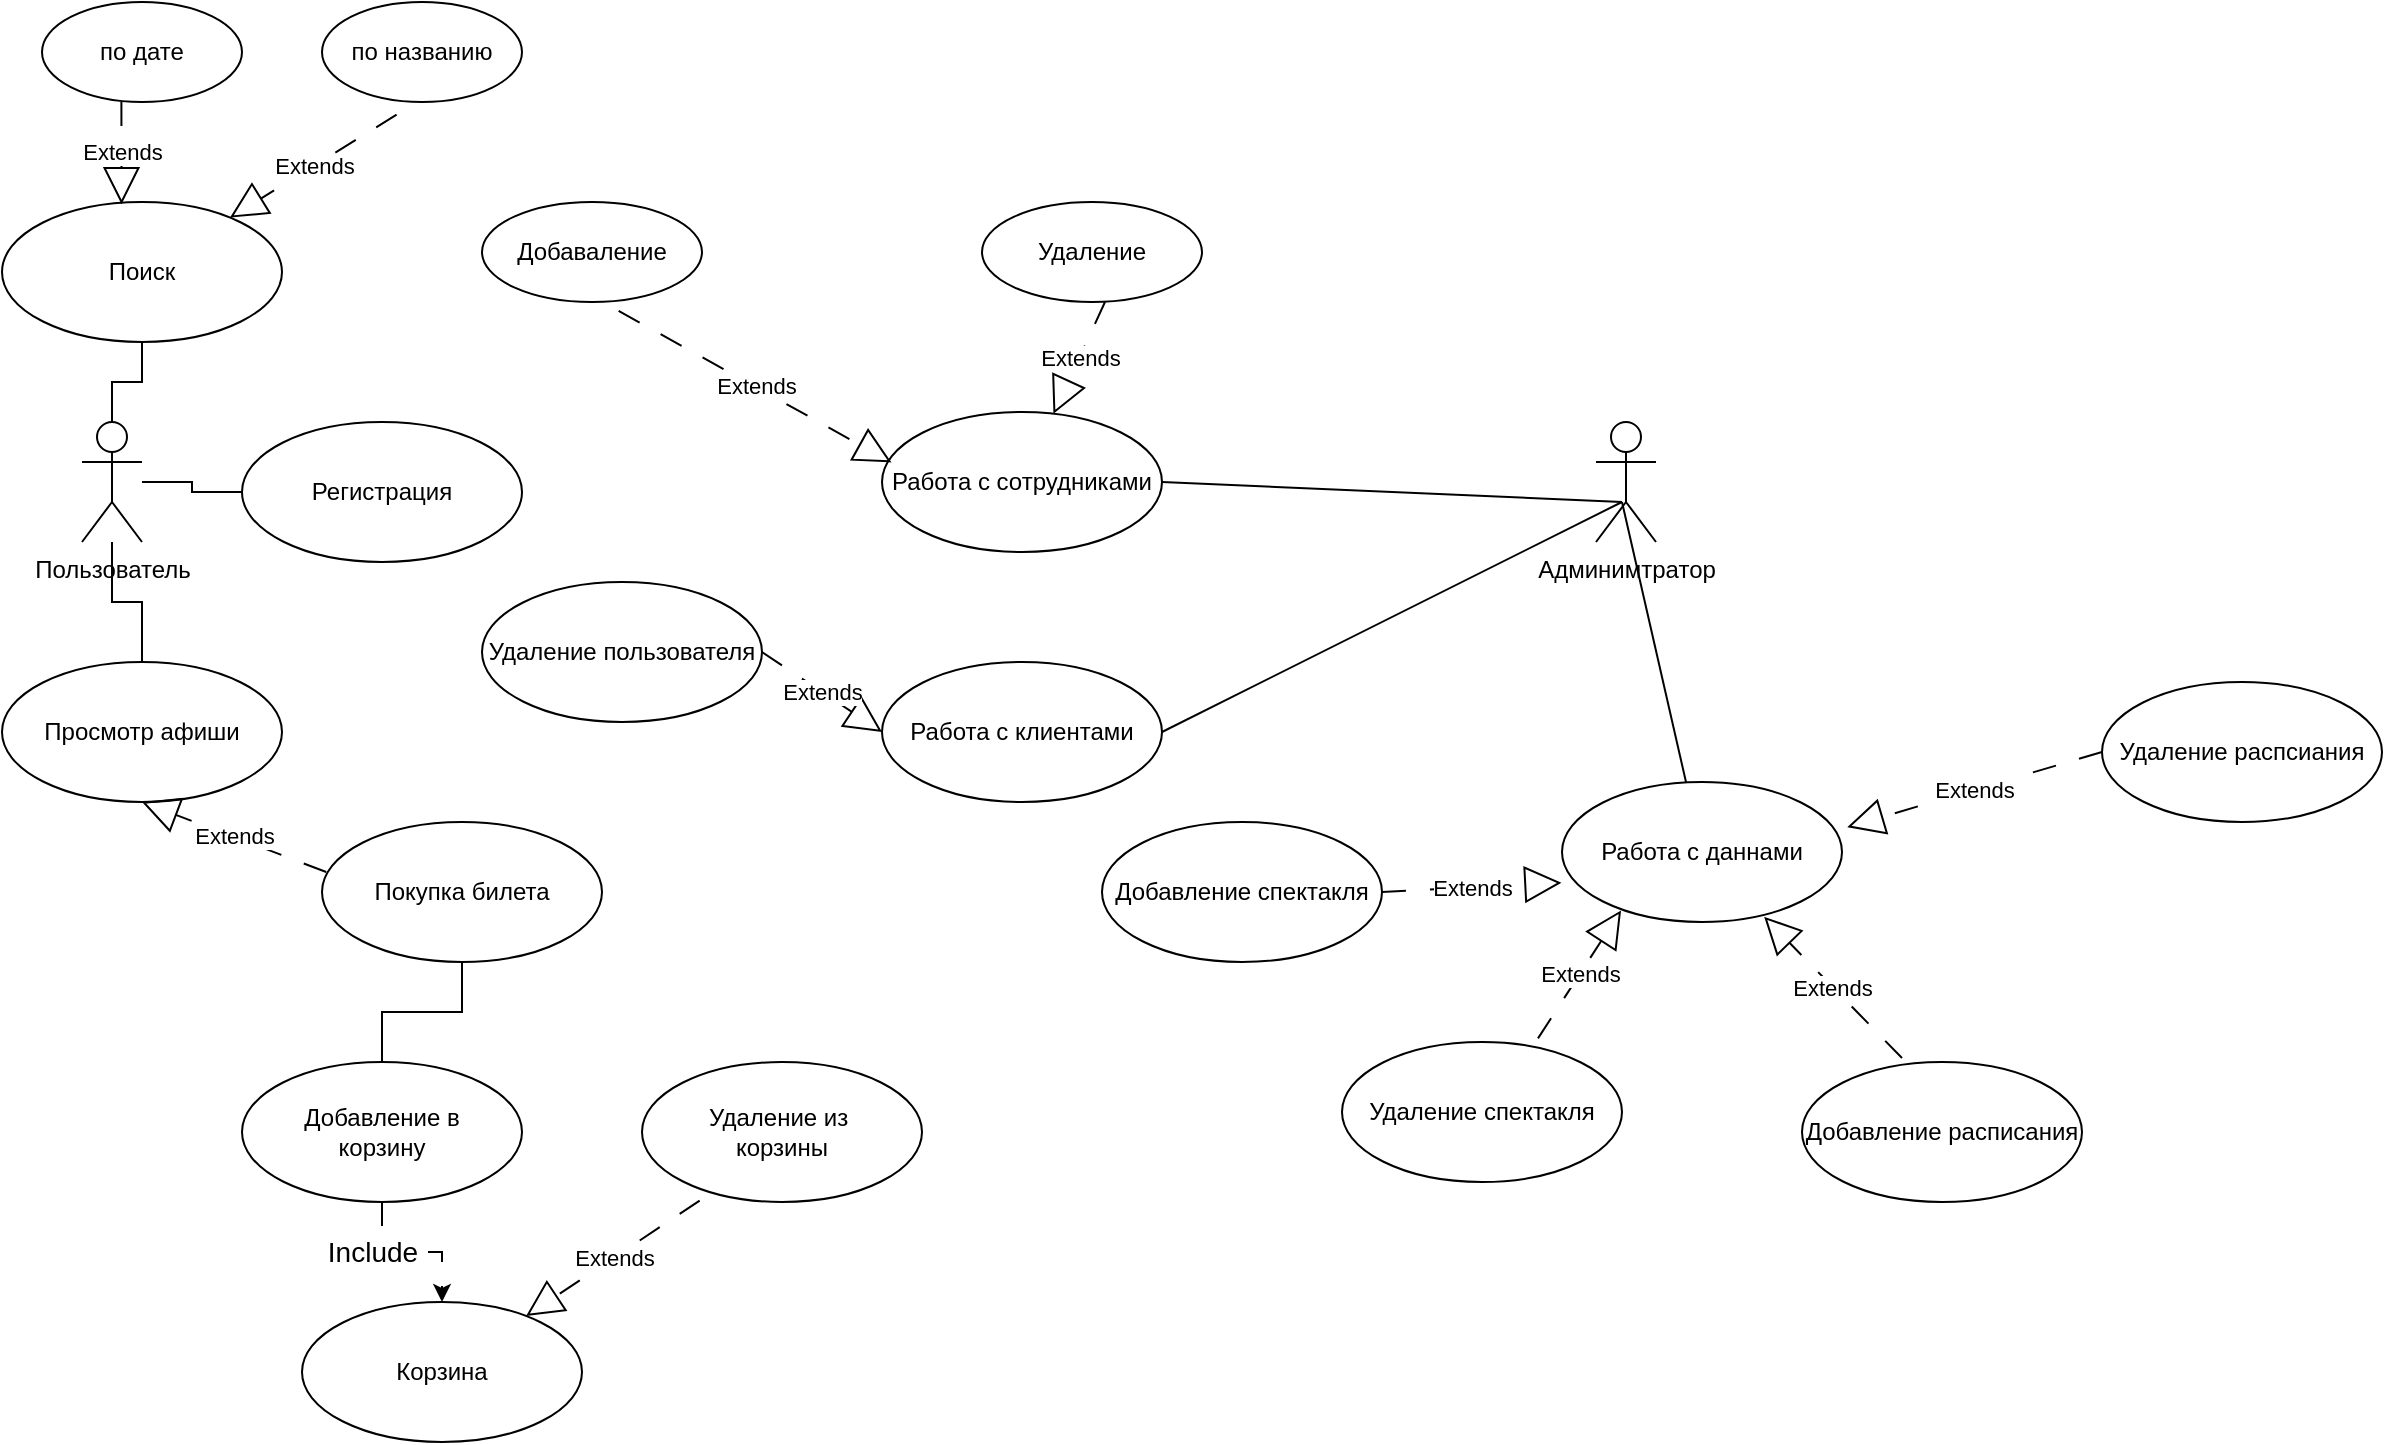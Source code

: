 <mxfile version="21.2.9" type="device">
  <diagram name="Страница 1" id="dPIl-EwfWimoThPy94Qa">
    <mxGraphModel dx="1328" dy="775" grid="0" gridSize="10" guides="1" tooltips="1" connect="1" arrows="1" fold="1" page="1" pageScale="1" pageWidth="827" pageHeight="1169" math="0" shadow="0">
      <root>
        <mxCell id="0" />
        <mxCell id="1" parent="0" />
        <mxCell id="Gj67IJb_4u0pE-U6EMKs-14" value="" style="edgeStyle=orthogonalEdgeStyle;rounded=0;orthogonalLoop=1;jettySize=auto;html=1;endArrow=none;endFill=0;" edge="1" parent="1" source="Z-zv3DYxLJXCFYxUcZxL-1" target="Gj67IJb_4u0pE-U6EMKs-10">
          <mxGeometry relative="1" as="geometry" />
        </mxCell>
        <mxCell id="Z-zv3DYxLJXCFYxUcZxL-1" value="Пользователь" style="shape=umlActor;verticalLabelPosition=bottom;verticalAlign=top;html=1;outlineConnect=0;" parent="1" vertex="1">
          <mxGeometry x="40" y="240" width="30" height="60" as="geometry" />
        </mxCell>
        <mxCell id="Z-zv3DYxLJXCFYxUcZxL-17" value="Админимтратор" style="shape=umlActor;verticalLabelPosition=bottom;verticalAlign=top;html=1;outlineConnect=0;" parent="1" vertex="1">
          <mxGeometry x="797" y="240" width="30" height="60" as="geometry" />
        </mxCell>
        <mxCell id="Gj67IJb_4u0pE-U6EMKs-6" value="" style="edgeStyle=orthogonalEdgeStyle;rounded=0;orthogonalLoop=1;jettySize=auto;html=1;endArrow=none;endFill=0;" edge="1" parent="1" source="Gj67IJb_4u0pE-U6EMKs-1" target="Z-zv3DYxLJXCFYxUcZxL-1">
          <mxGeometry relative="1" as="geometry" />
        </mxCell>
        <mxCell id="Gj67IJb_4u0pE-U6EMKs-1" value="Просмотр афиши" style="ellipse;whiteSpace=wrap;html=1;" vertex="1" parent="1">
          <mxGeometry y="360" width="140" height="70" as="geometry" />
        </mxCell>
        <mxCell id="Gj67IJb_4u0pE-U6EMKs-5" value="" style="edgeStyle=orthogonalEdgeStyle;rounded=0;orthogonalLoop=1;jettySize=auto;html=1;endArrow=none;endFill=0;" edge="1" parent="1" source="Gj67IJb_4u0pE-U6EMKs-2" target="Z-zv3DYxLJXCFYxUcZxL-1">
          <mxGeometry relative="1" as="geometry" />
        </mxCell>
        <mxCell id="Gj67IJb_4u0pE-U6EMKs-2" value="Поиск" style="ellipse;whiteSpace=wrap;html=1;" vertex="1" parent="1">
          <mxGeometry y="130" width="140" height="70" as="geometry" />
        </mxCell>
        <mxCell id="Gj67IJb_4u0pE-U6EMKs-3" value="по дате" style="ellipse;whiteSpace=wrap;html=1;" vertex="1" parent="1">
          <mxGeometry x="20" y="30" width="100" height="50" as="geometry" />
        </mxCell>
        <mxCell id="Gj67IJb_4u0pE-U6EMKs-4" value="по названию" style="ellipse;whiteSpace=wrap;html=1;" vertex="1" parent="1">
          <mxGeometry x="160" y="30" width="100" height="50" as="geometry" />
        </mxCell>
        <mxCell id="Gj67IJb_4u0pE-U6EMKs-8" value="Extends" style="endArrow=block;endSize=16;endFill=0;html=1;rounded=0;exitX=0.373;exitY=1.127;exitDx=0;exitDy=0;exitPerimeter=0;dashed=1;dashPattern=12 12;" edge="1" parent="1" source="Gj67IJb_4u0pE-U6EMKs-4" target="Gj67IJb_4u0pE-U6EMKs-2">
          <mxGeometry width="160" relative="1" as="geometry">
            <mxPoint x="450" y="250" as="sourcePoint" />
            <mxPoint x="610" y="250" as="targetPoint" />
          </mxGeometry>
        </mxCell>
        <mxCell id="Gj67IJb_4u0pE-U6EMKs-9" value="Extends" style="endArrow=block;endSize=16;endFill=0;html=1;rounded=0;exitX=0.397;exitY=0.999;exitDx=0;exitDy=0;exitPerimeter=0;entryX=0.427;entryY=0.016;entryDx=0;entryDy=0;entryPerimeter=0;dashed=1;dashPattern=12 12;" edge="1" parent="1" source="Gj67IJb_4u0pE-U6EMKs-3" target="Gj67IJb_4u0pE-U6EMKs-2">
          <mxGeometry width="160" relative="1" as="geometry">
            <mxPoint x="207" y="96" as="sourcePoint" />
            <mxPoint x="124" y="148" as="targetPoint" />
          </mxGeometry>
        </mxCell>
        <mxCell id="Gj67IJb_4u0pE-U6EMKs-10" value="Регистрация" style="ellipse;whiteSpace=wrap;html=1;" vertex="1" parent="1">
          <mxGeometry x="120" y="240" width="140" height="70" as="geometry" />
        </mxCell>
        <mxCell id="Gj67IJb_4u0pE-U6EMKs-21" value="" style="edgeStyle=orthogonalEdgeStyle;rounded=0;orthogonalLoop=1;jettySize=auto;html=1;endArrow=none;endFill=0;" edge="1" parent="1" source="Gj67IJb_4u0pE-U6EMKs-15" target="Gj67IJb_4u0pE-U6EMKs-17">
          <mxGeometry relative="1" as="geometry" />
        </mxCell>
        <mxCell id="Gj67IJb_4u0pE-U6EMKs-15" value="Покупка билета" style="ellipse;whiteSpace=wrap;html=1;" vertex="1" parent="1">
          <mxGeometry x="160" y="440" width="140" height="70" as="geometry" />
        </mxCell>
        <mxCell id="Gj67IJb_4u0pE-U6EMKs-16" value="Extends" style="endArrow=block;endSize=16;endFill=0;html=1;rounded=0;exitX=0.015;exitY=0.357;exitDx=0;exitDy=0;exitPerimeter=0;entryX=0.5;entryY=1;entryDx=0;entryDy=0;dashed=1;dashPattern=12 12;" edge="1" parent="1" source="Gj67IJb_4u0pE-U6EMKs-15" target="Gj67IJb_4u0pE-U6EMKs-1">
          <mxGeometry width="160" relative="1" as="geometry">
            <mxPoint x="207" y="96" as="sourcePoint" />
            <mxPoint x="124" y="148" as="targetPoint" />
          </mxGeometry>
        </mxCell>
        <mxCell id="Gj67IJb_4u0pE-U6EMKs-23" value="" style="edgeStyle=orthogonalEdgeStyle;rounded=0;orthogonalLoop=1;jettySize=auto;html=1;dashed=1;dashPattern=12 12;" edge="1" parent="1" source="Gj67IJb_4u0pE-U6EMKs-17" target="Gj67IJb_4u0pE-U6EMKs-20">
          <mxGeometry relative="1" as="geometry" />
        </mxCell>
        <mxCell id="Gj67IJb_4u0pE-U6EMKs-24" value="&lt;font style=&quot;font-size: 14px;&quot;&gt;Include&lt;/font&gt;" style="edgeLabel;html=1;align=center;verticalAlign=middle;resizable=0;points=[];" vertex="1" connectable="0" parent="Gj67IJb_4u0pE-U6EMKs-23">
          <mxGeometry x="-0.378" y="-4" relative="1" as="geometry">
            <mxPoint x="-5" y="-4" as="offset" />
          </mxGeometry>
        </mxCell>
        <mxCell id="Gj67IJb_4u0pE-U6EMKs-17" value="Добавление в&lt;br&gt;корзину" style="ellipse;whiteSpace=wrap;html=1;" vertex="1" parent="1">
          <mxGeometry x="120" y="560" width="140" height="70" as="geometry" />
        </mxCell>
        <mxCell id="Gj67IJb_4u0pE-U6EMKs-18" value="Удаление из&amp;nbsp;&lt;br&gt;корзины" style="ellipse;whiteSpace=wrap;html=1;" vertex="1" parent="1">
          <mxGeometry x="320" y="560" width="140" height="70" as="geometry" />
        </mxCell>
        <mxCell id="Gj67IJb_4u0pE-U6EMKs-19" value="Extends" style="endArrow=block;endSize=16;endFill=0;html=1;rounded=0;exitX=0.206;exitY=0.99;exitDx=0;exitDy=0;exitPerimeter=0;dashed=1;dashPattern=12 12;" edge="1" parent="1" source="Gj67IJb_4u0pE-U6EMKs-18" target="Gj67IJb_4u0pE-U6EMKs-20">
          <mxGeometry width="160" relative="1" as="geometry">
            <mxPoint x="172" y="475" as="sourcePoint" />
            <mxPoint x="290" y="650" as="targetPoint" />
          </mxGeometry>
        </mxCell>
        <mxCell id="Gj67IJb_4u0pE-U6EMKs-20" value="Корзина" style="ellipse;whiteSpace=wrap;html=1;" vertex="1" parent="1">
          <mxGeometry x="150" y="680" width="140" height="70" as="geometry" />
        </mxCell>
        <mxCell id="Gj67IJb_4u0pE-U6EMKs-25" value="Работа с даннами" style="ellipse;whiteSpace=wrap;html=1;" vertex="1" parent="1">
          <mxGeometry x="780" y="420" width="140" height="70" as="geometry" />
        </mxCell>
        <mxCell id="Gj67IJb_4u0pE-U6EMKs-26" value="Работа с сотрудниками" style="ellipse;whiteSpace=wrap;html=1;" vertex="1" parent="1">
          <mxGeometry x="440" y="235" width="140" height="70" as="geometry" />
        </mxCell>
        <mxCell id="Gj67IJb_4u0pE-U6EMKs-27" value="Работа с клиентами" style="ellipse;whiteSpace=wrap;html=1;" vertex="1" parent="1">
          <mxGeometry x="440" y="360" width="140" height="70" as="geometry" />
        </mxCell>
        <mxCell id="Gj67IJb_4u0pE-U6EMKs-29" value="" style="edgeStyle=none;orthogonalLoop=1;jettySize=auto;html=1;rounded=0;exitX=1;exitY=0.5;exitDx=0;exitDy=0;endArrow=none;endFill=0;" edge="1" parent="1" source="Gj67IJb_4u0pE-U6EMKs-27">
          <mxGeometry width="100" relative="1" as="geometry">
            <mxPoint x="550" y="400" as="sourcePoint" />
            <mxPoint x="810" y="280" as="targetPoint" />
            <Array as="points" />
          </mxGeometry>
        </mxCell>
        <mxCell id="Gj67IJb_4u0pE-U6EMKs-30" value="" style="edgeStyle=none;orthogonalLoop=1;jettySize=auto;html=1;rounded=0;exitX=1;exitY=0.5;exitDx=0;exitDy=0;endArrow=none;endFill=0;" edge="1" parent="1" source="Gj67IJb_4u0pE-U6EMKs-26">
          <mxGeometry width="100" relative="1" as="geometry">
            <mxPoint x="550" y="260" as="sourcePoint" />
            <mxPoint x="810" y="280" as="targetPoint" />
            <Array as="points" />
          </mxGeometry>
        </mxCell>
        <mxCell id="Gj67IJb_4u0pE-U6EMKs-31" value="" style="edgeStyle=none;orthogonalLoop=1;jettySize=auto;html=1;rounded=0;endArrow=none;endFill=0;" edge="1" parent="1" source="Gj67IJb_4u0pE-U6EMKs-25">
          <mxGeometry width="100" relative="1" as="geometry">
            <mxPoint x="580" y="160" as="sourcePoint" />
            <mxPoint x="810" y="280" as="targetPoint" />
            <Array as="points" />
          </mxGeometry>
        </mxCell>
        <mxCell id="Gj67IJb_4u0pE-U6EMKs-32" value="Удаление пользователя" style="ellipse;whiteSpace=wrap;html=1;" vertex="1" parent="1">
          <mxGeometry x="240" y="320" width="140" height="70" as="geometry" />
        </mxCell>
        <mxCell id="Gj67IJb_4u0pE-U6EMKs-33" value="Extends" style="endArrow=block;endSize=16;endFill=0;html=1;rounded=0;exitX=1;exitY=0.5;exitDx=0;exitDy=0;entryX=0;entryY=0.5;entryDx=0;entryDy=0;dashed=1;dashPattern=12 12;" edge="1" parent="1" source="Gj67IJb_4u0pE-U6EMKs-32" target="Gj67IJb_4u0pE-U6EMKs-27">
          <mxGeometry width="160" relative="1" as="geometry">
            <mxPoint x="359" y="639" as="sourcePoint" />
            <mxPoint x="272" y="697" as="targetPoint" />
          </mxGeometry>
        </mxCell>
        <mxCell id="Gj67IJb_4u0pE-U6EMKs-34" value="Удаление" style="ellipse;whiteSpace=wrap;html=1;" vertex="1" parent="1">
          <mxGeometry x="490" y="130" width="110" height="50" as="geometry" />
        </mxCell>
        <mxCell id="Gj67IJb_4u0pE-U6EMKs-35" value="Добаваление" style="ellipse;whiteSpace=wrap;html=1;" vertex="1" parent="1">
          <mxGeometry x="240" y="130" width="110" height="50" as="geometry" />
        </mxCell>
        <mxCell id="Gj67IJb_4u0pE-U6EMKs-36" value="Extends" style="endArrow=block;endSize=16;endFill=0;html=1;rounded=0;exitX=0.373;exitY=1.127;exitDx=0;exitDy=0;exitPerimeter=0;dashed=1;dashPattern=12 12;" edge="1" parent="1" target="Gj67IJb_4u0pE-U6EMKs-26">
          <mxGeometry width="160" relative="1" as="geometry">
            <mxPoint x="551.5" y="180" as="sourcePoint" />
            <mxPoint x="468.5" y="232" as="targetPoint" />
          </mxGeometry>
        </mxCell>
        <mxCell id="Gj67IJb_4u0pE-U6EMKs-37" value="Extends" style="endArrow=block;endSize=16;endFill=0;html=1;rounded=0;exitX=0.621;exitY=1.089;exitDx=0;exitDy=0;exitPerimeter=0;entryX=0.034;entryY=0.36;entryDx=0;entryDy=0;entryPerimeter=0;dashed=1;dashPattern=12 12;" edge="1" parent="1" source="Gj67IJb_4u0pE-U6EMKs-35" target="Gj67IJb_4u0pE-U6EMKs-26">
          <mxGeometry width="160" relative="1" as="geometry">
            <mxPoint x="561.5" y="190" as="sourcePoint" />
            <mxPoint x="536" y="246" as="targetPoint" />
          </mxGeometry>
        </mxCell>
        <mxCell id="Gj67IJb_4u0pE-U6EMKs-39" value="Добавление расписания" style="ellipse;whiteSpace=wrap;html=1;" vertex="1" parent="1">
          <mxGeometry x="900" y="560" width="140" height="70" as="geometry" />
        </mxCell>
        <mxCell id="Gj67IJb_4u0pE-U6EMKs-40" value="Удаление распсиания" style="ellipse;whiteSpace=wrap;html=1;" vertex="1" parent="1">
          <mxGeometry x="1050" y="370" width="140" height="70" as="geometry" />
        </mxCell>
        <mxCell id="Gj67IJb_4u0pE-U6EMKs-41" value="Удаление спектакля" style="ellipse;whiteSpace=wrap;html=1;" vertex="1" parent="1">
          <mxGeometry x="670" y="550" width="140" height="70" as="geometry" />
        </mxCell>
        <mxCell id="Gj67IJb_4u0pE-U6EMKs-42" value="Добавление спектакля" style="ellipse;whiteSpace=wrap;html=1;" vertex="1" parent="1">
          <mxGeometry x="550" y="440" width="140" height="70" as="geometry" />
        </mxCell>
        <mxCell id="Gj67IJb_4u0pE-U6EMKs-50" value="Extends" style="endArrow=block;endSize=16;endFill=0;html=1;rounded=0;exitX=1;exitY=0.5;exitDx=0;exitDy=0;entryX=-0.002;entryY=0.719;entryDx=0;entryDy=0;dashed=1;dashPattern=12 12;entryPerimeter=0;" edge="1" parent="1" source="Gj67IJb_4u0pE-U6EMKs-42" target="Gj67IJb_4u0pE-U6EMKs-25">
          <mxGeometry width="160" relative="1" as="geometry">
            <mxPoint x="730" y="480" as="sourcePoint" />
            <mxPoint x="790" y="520" as="targetPoint" />
          </mxGeometry>
        </mxCell>
        <mxCell id="Gj67IJb_4u0pE-U6EMKs-51" value="Extends" style="endArrow=block;endSize=16;endFill=0;html=1;rounded=0;exitX=0.7;exitY=-0.026;exitDx=0;exitDy=0;entryX=0.211;entryY=0.917;entryDx=0;entryDy=0;dashed=1;dashPattern=12 12;entryPerimeter=0;exitPerimeter=0;" edge="1" parent="1" source="Gj67IJb_4u0pE-U6EMKs-41" target="Gj67IJb_4u0pE-U6EMKs-25">
          <mxGeometry width="160" relative="1" as="geometry">
            <mxPoint x="700" y="485" as="sourcePoint" />
            <mxPoint x="790" y="480" as="targetPoint" />
          </mxGeometry>
        </mxCell>
        <mxCell id="Gj67IJb_4u0pE-U6EMKs-52" value="Extends" style="endArrow=block;endSize=16;endFill=0;html=1;rounded=0;entryX=0.722;entryY=0.963;entryDx=0;entryDy=0;dashed=1;dashPattern=12 12;entryPerimeter=0;" edge="1" parent="1" target="Gj67IJb_4u0pE-U6EMKs-25">
          <mxGeometry width="160" relative="1" as="geometry">
            <mxPoint x="950" y="558" as="sourcePoint" />
            <mxPoint x="820" y="494" as="targetPoint" />
          </mxGeometry>
        </mxCell>
        <mxCell id="Gj67IJb_4u0pE-U6EMKs-56" value="Extends" style="endArrow=block;endSize=16;endFill=0;html=1;rounded=0;exitX=0;exitY=0.5;exitDx=0;exitDy=0;entryX=1.019;entryY=0.323;entryDx=0;entryDy=0;entryPerimeter=0;dashed=1;dashPattern=12 12;" edge="1" parent="1" source="Gj67IJb_4u0pE-U6EMKs-40" target="Gj67IJb_4u0pE-U6EMKs-25">
          <mxGeometry width="160" relative="1" as="geometry">
            <mxPoint x="480" y="390" as="sourcePoint" />
            <mxPoint x="640" y="390" as="targetPoint" />
          </mxGeometry>
        </mxCell>
      </root>
    </mxGraphModel>
  </diagram>
</mxfile>
